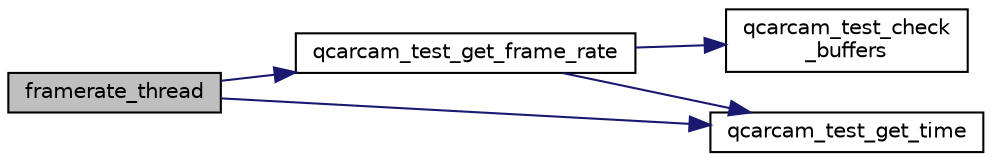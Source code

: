 digraph "framerate_thread"
{
 // LATEX_PDF_SIZE
  edge [fontname="Helvetica",fontsize="10",labelfontname="Helvetica",labelfontsize="10"];
  node [fontname="Helvetica",fontsize="10",shape=record];
  rankdir="LR";
  Node1 [label="framerate_thread",height=0.2,width=0.4,color="black", fillcolor="grey75", style="filled", fontcolor="black",tooltip=" "];
  Node1 -> Node2 [color="midnightblue",fontsize="10",style="solid"];
  Node2 [label="qcarcam_test_get_frame_rate",height=0.2,width=0.4,color="black", fillcolor="white", style="filled",URL="$qcarcam__test_8cpp.html#aba2825786c738a4e9d727a277f848a14",tooltip=" "];
  Node2 -> Node3 [color="midnightblue",fontsize="10",style="solid"];
  Node3 [label="qcarcam_test_check\l_buffers",height=0.2,width=0.4,color="black", fillcolor="white", style="filled",URL="$qcarcam__test_8cpp.html#a81cf1dd03c13f2c9aacc7a6c0ffa9c13",tooltip=" "];
  Node2 -> Node4 [color="midnightblue",fontsize="10",style="solid"];
  Node4 [label="qcarcam_test_get_time",height=0.2,width=0.4,color="black", fillcolor="white", style="filled",URL="$qcarcam__test_8cpp.html#a8797fba9a1603854ac68a21d6824169a",tooltip=" "];
  Node1 -> Node4 [color="midnightblue",fontsize="10",style="solid"];
}
